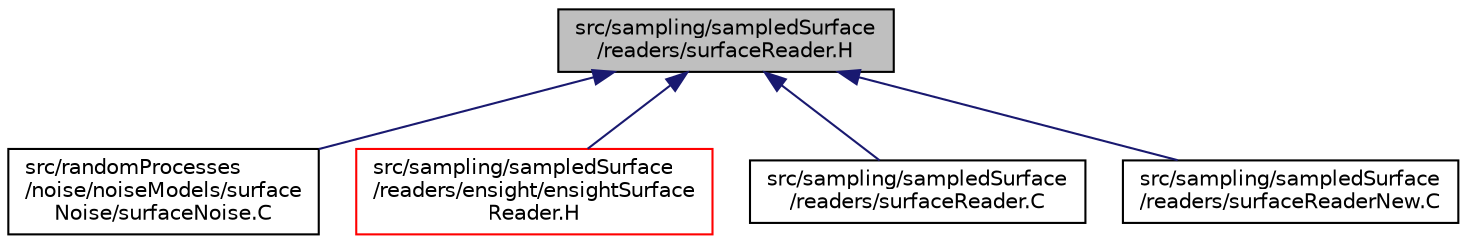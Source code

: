 digraph "src/sampling/sampledSurface/readers/surfaceReader.H"
{
  bgcolor="transparent";
  edge [fontname="Helvetica",fontsize="10",labelfontname="Helvetica",labelfontsize="10"];
  node [fontname="Helvetica",fontsize="10",shape=record];
  Node1 [label="src/sampling/sampledSurface\l/readers/surfaceReader.H",height=0.2,width=0.4,color="black", fillcolor="grey75", style="filled" fontcolor="black"];
  Node1 -> Node2 [dir="back",color="midnightblue",fontsize="10",style="solid",fontname="Helvetica"];
  Node2 [label="src/randomProcesses\l/noise/noiseModels/surface\lNoise/surfaceNoise.C",height=0.2,width=0.4,color="black",URL="$surfaceNoise_8C.html"];
  Node1 -> Node3 [dir="back",color="midnightblue",fontsize="10",style="solid",fontname="Helvetica"];
  Node3 [label="src/sampling/sampledSurface\l/readers/ensight/ensightSurface\lReader.H",height=0.2,width=0.4,color="red",URL="$ensightSurfaceReader_8H.html"];
  Node1 -> Node4 [dir="back",color="midnightblue",fontsize="10",style="solid",fontname="Helvetica"];
  Node4 [label="src/sampling/sampledSurface\l/readers/surfaceReader.C",height=0.2,width=0.4,color="black",URL="$surfaceReader_8C.html"];
  Node1 -> Node5 [dir="back",color="midnightblue",fontsize="10",style="solid",fontname="Helvetica"];
  Node5 [label="src/sampling/sampledSurface\l/readers/surfaceReaderNew.C",height=0.2,width=0.4,color="black",URL="$surfaceReaderNew_8C.html"];
}
